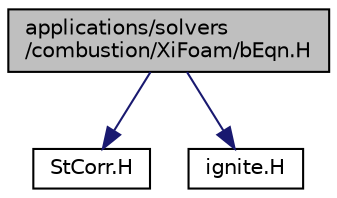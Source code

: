 digraph "applications/solvers/combustion/XiFoam/bEqn.H"
{
  bgcolor="transparent";
  edge [fontname="Helvetica",fontsize="10",labelfontname="Helvetica",labelfontsize="10"];
  node [fontname="Helvetica",fontsize="10",shape=record];
  Node1 [label="applications/solvers\l/combustion/XiFoam/bEqn.H",height=0.2,width=0.4,color="black", fillcolor="grey75", style="filled", fontcolor="black"];
  Node1 -> Node2 [color="midnightblue",fontsize="10",style="solid",fontname="Helvetica"];
  Node2 [label="StCorr.H",height=0.2,width=0.4,color="black",URL="$a05104.html"];
  Node1 -> Node3 [color="midnightblue",fontsize="10",style="solid",fontname="Helvetica"];
  Node3 [label="ignite.H",height=0.2,width=0.4,color="black",URL="$a05095.html"];
}
